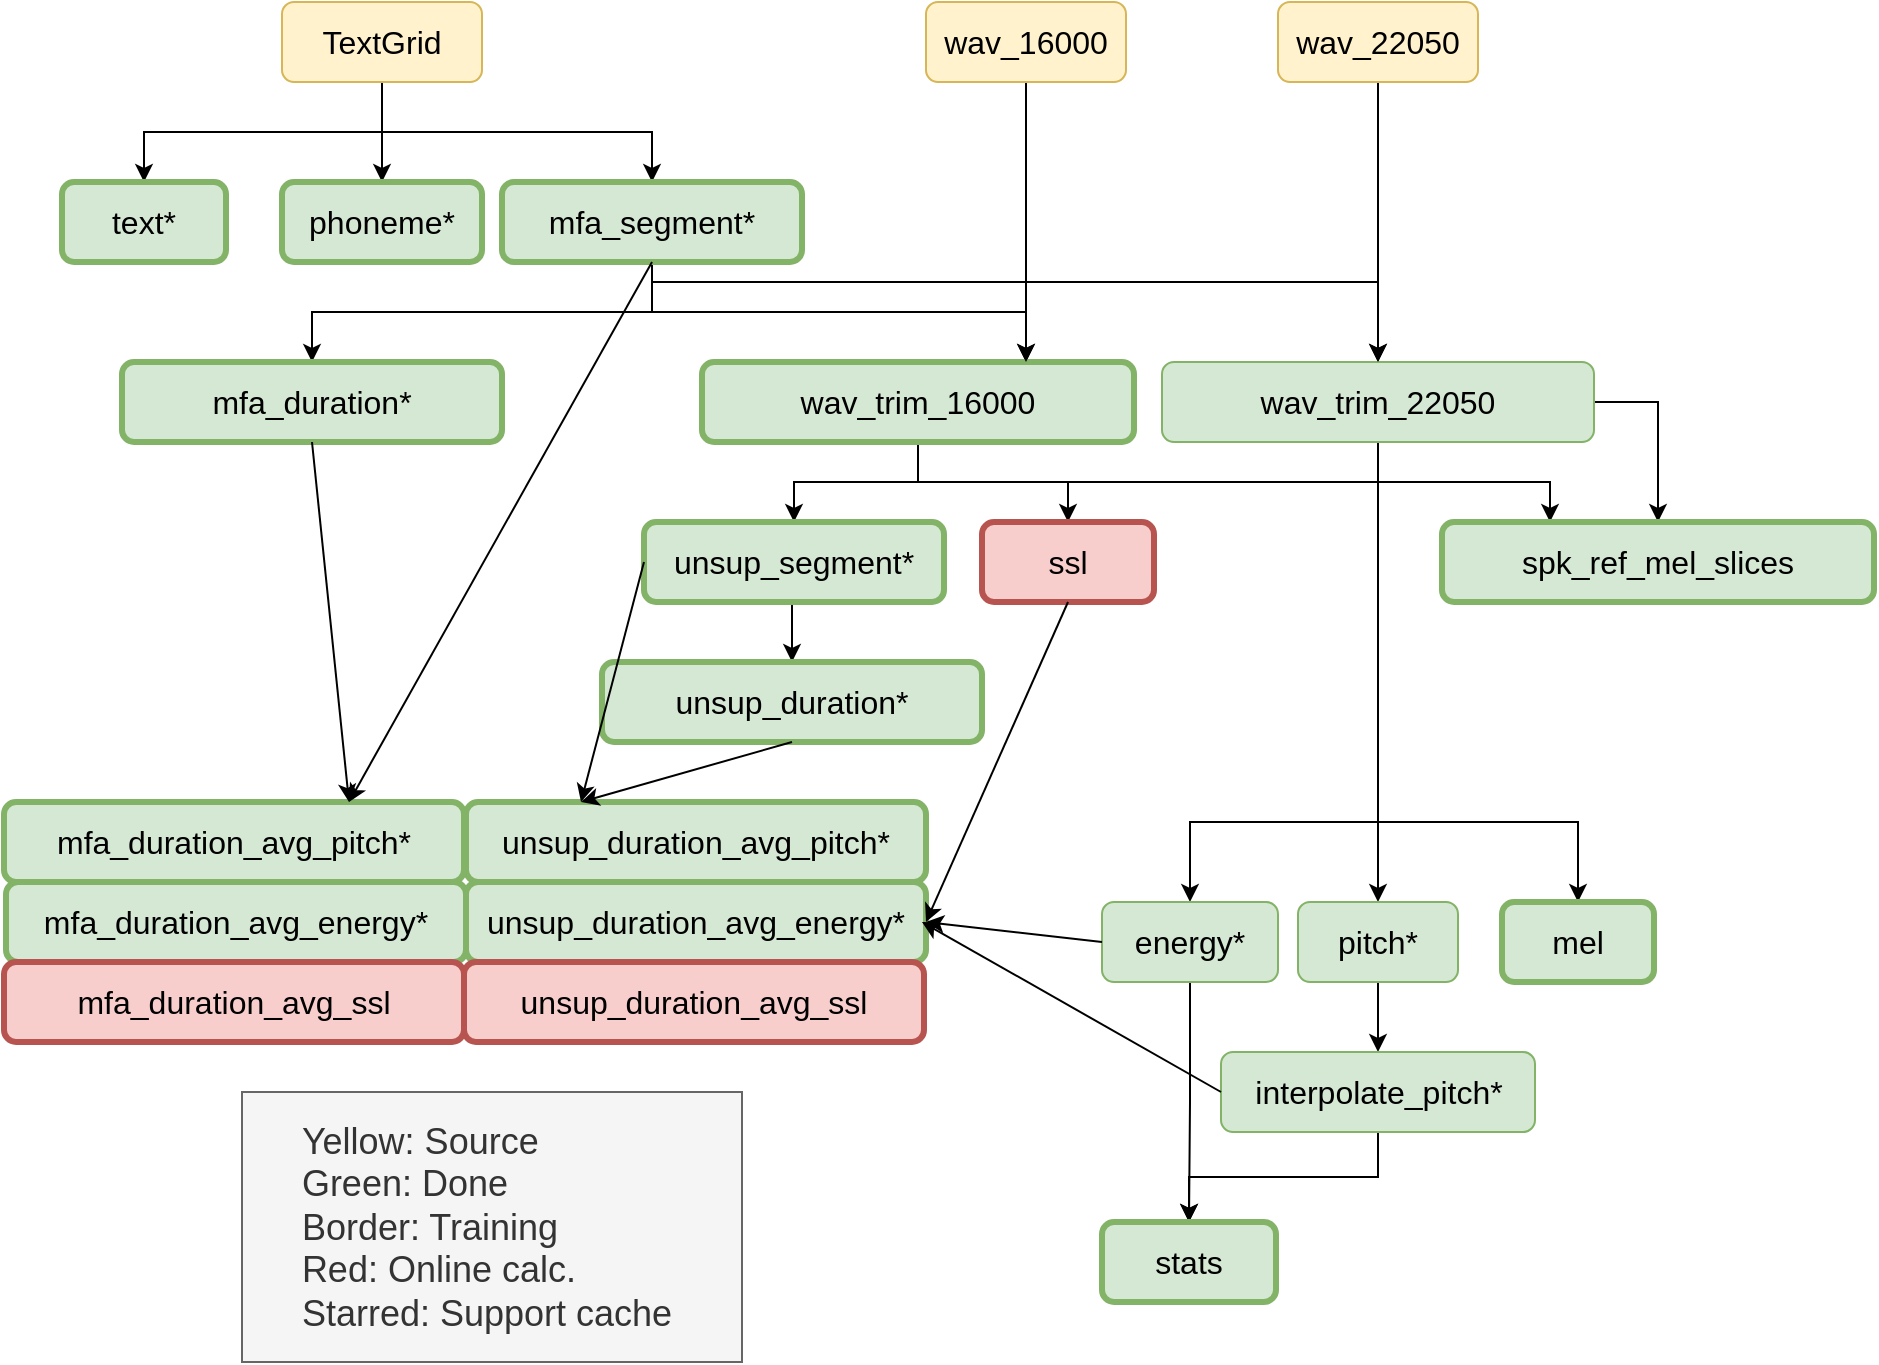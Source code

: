 <mxfile version="18.0.0" type="device"><diagram id="65kglMMctCHjFx8GvsJr" name="Page-1"><mxGraphModel dx="2249" dy="754" grid="1" gridSize="10" guides="1" tooltips="1" connect="1" arrows="1" fold="1" page="1" pageScale="1" pageWidth="827" pageHeight="1169" math="0" shadow="0"><root><mxCell id="0"/><mxCell id="1" parent="0"/><mxCell id="fqpWXXNJhEZMpvIaMgmj-24" style="edgeStyle=orthogonalEdgeStyle;rounded=0;orthogonalLoop=1;jettySize=auto;html=1;exitX=0.5;exitY=1;exitDx=0;exitDy=0;entryX=0.5;entryY=0;entryDx=0;entryDy=0;fontSize=16;" parent="1" source="fqpWXXNJhEZMpvIaMgmj-1" target="fqpWXXNJhEZMpvIaMgmj-8" edge="1"><mxGeometry relative="1" as="geometry"/></mxCell><mxCell id="fqpWXXNJhEZMpvIaMgmj-25" style="edgeStyle=orthogonalEdgeStyle;rounded=0;orthogonalLoop=1;jettySize=auto;html=1;exitX=0.5;exitY=1;exitDx=0;exitDy=0;entryX=0.5;entryY=0;entryDx=0;entryDy=0;fontSize=16;" parent="1" source="fqpWXXNJhEZMpvIaMgmj-1" target="fqpWXXNJhEZMpvIaMgmj-23" edge="1"><mxGeometry relative="1" as="geometry"/></mxCell><mxCell id="fqpWXXNJhEZMpvIaMgmj-26" style="edgeStyle=orthogonalEdgeStyle;rounded=0;orthogonalLoop=1;jettySize=auto;html=1;exitX=0.5;exitY=1;exitDx=0;exitDy=0;entryX=0.5;entryY=0;entryDx=0;entryDy=0;fontSize=16;" parent="1" source="fqpWXXNJhEZMpvIaMgmj-1" target="fqpWXXNJhEZMpvIaMgmj-9" edge="1"><mxGeometry relative="1" as="geometry"/></mxCell><mxCell id="fqpWXXNJhEZMpvIaMgmj-1" value="&lt;font style=&quot;font-size: 16px;&quot;&gt;TextGrid&lt;/font&gt;" style="rounded=1;whiteSpace=wrap;html=1;fillColor=#fff2cc;strokeColor=#d6b656;" parent="1" vertex="1"><mxGeometry x="110" y="40" width="100" height="40" as="geometry"/></mxCell><mxCell id="fqpWXXNJhEZMpvIaMgmj-28" style="edgeStyle=orthogonalEdgeStyle;rounded=0;orthogonalLoop=1;jettySize=auto;html=1;exitX=0.5;exitY=1;exitDx=0;exitDy=0;entryX=0.75;entryY=0;entryDx=0;entryDy=0;fontSize=16;" parent="1" source="fqpWXXNJhEZMpvIaMgmj-2" target="fqpWXXNJhEZMpvIaMgmj-6" edge="1"><mxGeometry relative="1" as="geometry"/></mxCell><mxCell id="fqpWXXNJhEZMpvIaMgmj-2" value="&lt;font style=&quot;font-size: 16px;&quot;&gt;wav_16000&lt;/font&gt;" style="rounded=1;whiteSpace=wrap;html=1;fillColor=#fff2cc;strokeColor=#d6b656;" parent="1" vertex="1"><mxGeometry x="432" y="40" width="100" height="40" as="geometry"/></mxCell><mxCell id="fqpWXXNJhEZMpvIaMgmj-31" style="edgeStyle=orthogonalEdgeStyle;rounded=0;orthogonalLoop=1;jettySize=auto;html=1;entryX=0.5;entryY=0;entryDx=0;entryDy=0;fontSize=16;" parent="1" source="fqpWXXNJhEZMpvIaMgmj-3" target="fqpWXXNJhEZMpvIaMgmj-7" edge="1"><mxGeometry relative="1" as="geometry"/></mxCell><mxCell id="fqpWXXNJhEZMpvIaMgmj-3" value="&lt;font style=&quot;font-size: 16px;&quot;&gt;wav_22050&lt;/font&gt;" style="rounded=1;whiteSpace=wrap;html=1;fillColor=#fff2cc;strokeColor=#d6b656;" parent="1" vertex="1"><mxGeometry x="608" y="40" width="100" height="40" as="geometry"/></mxCell><mxCell id="fqpWXXNJhEZMpvIaMgmj-39" style="edgeStyle=orthogonalEdgeStyle;rounded=0;orthogonalLoop=1;jettySize=auto;html=1;exitX=0.5;exitY=1;exitDx=0;exitDy=0;entryX=0.5;entryY=0;entryDx=0;entryDy=0;fontSize=16;" parent="1" source="fqpWXXNJhEZMpvIaMgmj-6" target="fqpWXXNJhEZMpvIaMgmj-21" edge="1"><mxGeometry relative="1" as="geometry"/></mxCell><mxCell id="fqpWXXNJhEZMpvIaMgmj-41" style="edgeStyle=orthogonalEdgeStyle;rounded=0;orthogonalLoop=1;jettySize=auto;html=1;exitX=0.5;exitY=1;exitDx=0;exitDy=0;entryX=0.5;entryY=0;entryDx=0;entryDy=0;fontSize=16;" parent="1" source="fqpWXXNJhEZMpvIaMgmj-6" target="fqpWXXNJhEZMpvIaMgmj-10" edge="1"><mxGeometry relative="1" as="geometry"/></mxCell><mxCell id="fqpWXXNJhEZMpvIaMgmj-74" style="edgeStyle=orthogonalEdgeStyle;rounded=0;orthogonalLoop=1;jettySize=auto;html=1;exitX=0.5;exitY=1;exitDx=0;exitDy=0;entryX=0.25;entryY=0;entryDx=0;entryDy=0;fontSize=18;" parent="1" source="fqpWXXNJhEZMpvIaMgmj-6" target="fqpWXXNJhEZMpvIaMgmj-73" edge="1"><mxGeometry relative="1" as="geometry"/></mxCell><mxCell id="fqpWXXNJhEZMpvIaMgmj-6" value="&lt;font style=&quot;font-size: 16px;&quot;&gt;wav_trim_16000&lt;/font&gt;" style="rounded=1;whiteSpace=wrap;html=1;fillColor=#d5e8d4;strokeColor=#82b366;strokeWidth=3;" parent="1" vertex="1"><mxGeometry x="320" y="220" width="216" height="40" as="geometry"/></mxCell><mxCell id="fqpWXXNJhEZMpvIaMgmj-33" style="edgeStyle=orthogonalEdgeStyle;rounded=0;orthogonalLoop=1;jettySize=auto;html=1;exitX=0.5;exitY=1;exitDx=0;exitDy=0;fontSize=16;" parent="1" source="fqpWXXNJhEZMpvIaMgmj-7" target="fqpWXXNJhEZMpvIaMgmj-13" edge="1"><mxGeometry relative="1" as="geometry"><Array as="points"><mxPoint x="658" y="450"/><mxPoint x="758" y="450"/></Array></mxGeometry></mxCell><mxCell id="fqpWXXNJhEZMpvIaMgmj-34" style="edgeStyle=orthogonalEdgeStyle;rounded=0;orthogonalLoop=1;jettySize=auto;html=1;exitX=0.5;exitY=1;exitDx=0;exitDy=0;entryX=0.5;entryY=0;entryDx=0;entryDy=0;fontSize=16;" parent="1" source="fqpWXXNJhEZMpvIaMgmj-7" target="fqpWXXNJhEZMpvIaMgmj-12" edge="1"><mxGeometry relative="1" as="geometry"/></mxCell><mxCell id="fqpWXXNJhEZMpvIaMgmj-36" style="edgeStyle=orthogonalEdgeStyle;rounded=0;orthogonalLoop=1;jettySize=auto;html=1;exitX=0.5;exitY=1;exitDx=0;exitDy=0;entryX=0.5;entryY=0;entryDx=0;entryDy=0;fontSize=16;" parent="1" source="fqpWXXNJhEZMpvIaMgmj-7" target="fqpWXXNJhEZMpvIaMgmj-11" edge="1"><mxGeometry relative="1" as="geometry"><Array as="points"><mxPoint x="658" y="450"/><mxPoint x="564" y="450"/></Array></mxGeometry></mxCell><mxCell id="fqpWXXNJhEZMpvIaMgmj-75" style="edgeStyle=orthogonalEdgeStyle;rounded=0;orthogonalLoop=1;jettySize=auto;html=1;exitX=1;exitY=0.5;exitDx=0;exitDy=0;entryX=0.5;entryY=0;entryDx=0;entryDy=0;fontSize=18;" parent="1" source="fqpWXXNJhEZMpvIaMgmj-7" target="fqpWXXNJhEZMpvIaMgmj-73" edge="1"><mxGeometry relative="1" as="geometry"/></mxCell><mxCell id="fqpWXXNJhEZMpvIaMgmj-7" value="&lt;font style=&quot;font-size: 16px;&quot;&gt;wav_trim_22050&lt;/font&gt;" style="rounded=1;whiteSpace=wrap;html=1;fillColor=#d5e8d4;strokeColor=#82b366;" parent="1" vertex="1"><mxGeometry x="550" y="220" width="216" height="40" as="geometry"/></mxCell><mxCell id="fqpWXXNJhEZMpvIaMgmj-8" value="&lt;font style=&quot;font-size: 16px;&quot;&gt;phoneme*&lt;/font&gt;" style="rounded=1;whiteSpace=wrap;html=1;fillColor=#d5e8d4;strokeColor=#82b366;strokeWidth=3;" parent="1" vertex="1"><mxGeometry x="110" y="130" width="100" height="40" as="geometry"/></mxCell><mxCell id="fqpWXXNJhEZMpvIaMgmj-29" style="edgeStyle=orthogonalEdgeStyle;rounded=0;orthogonalLoop=1;jettySize=auto;html=1;exitX=0.5;exitY=1;exitDx=0;exitDy=0;entryX=0.75;entryY=0;entryDx=0;entryDy=0;fontSize=16;" parent="1" source="fqpWXXNJhEZMpvIaMgmj-9" target="fqpWXXNJhEZMpvIaMgmj-6" edge="1"><mxGeometry relative="1" as="geometry"/></mxCell><mxCell id="fqpWXXNJhEZMpvIaMgmj-32" style="edgeStyle=orthogonalEdgeStyle;rounded=0;orthogonalLoop=1;jettySize=auto;html=1;exitX=0.5;exitY=1;exitDx=0;exitDy=0;entryX=0.5;entryY=0;entryDx=0;entryDy=0;fontSize=16;" parent="1" source="fqpWXXNJhEZMpvIaMgmj-9" target="fqpWXXNJhEZMpvIaMgmj-7" edge="1"><mxGeometry relative="1" as="geometry"><Array as="points"><mxPoint x="295" y="180"/><mxPoint x="658" y="180"/></Array></mxGeometry></mxCell><mxCell id="fqpWXXNJhEZMpvIaMgmj-58" style="edgeStyle=orthogonalEdgeStyle;rounded=0;orthogonalLoop=1;jettySize=auto;html=1;exitX=0.5;exitY=1;exitDx=0;exitDy=0;entryX=0.5;entryY=0;entryDx=0;entryDy=0;fontSize=16;" parent="1" source="fqpWXXNJhEZMpvIaMgmj-9" target="fqpWXXNJhEZMpvIaMgmj-56" edge="1"><mxGeometry relative="1" as="geometry"/></mxCell><mxCell id="fqpWXXNJhEZMpvIaMgmj-9" value="&lt;font style=&quot;font-size: 16px;&quot;&gt;mfa_segment*&lt;/font&gt;" style="rounded=1;whiteSpace=wrap;html=1;fillColor=#d5e8d4;strokeColor=#82b366;strokeWidth=3;" parent="1" vertex="1"><mxGeometry x="220" y="130" width="150" height="40" as="geometry"/></mxCell><mxCell id="fqpWXXNJhEZMpvIaMgmj-69" style="edgeStyle=orthogonalEdgeStyle;rounded=0;orthogonalLoop=1;jettySize=auto;html=1;exitX=0.5;exitY=1;exitDx=0;exitDy=0;entryX=0.5;entryY=0;entryDx=0;entryDy=0;fontSize=18;" parent="1" source="fqpWXXNJhEZMpvIaMgmj-10" target="fqpWXXNJhEZMpvIaMgmj-54" edge="1"><mxGeometry relative="1" as="geometry"/></mxCell><mxCell id="fqpWXXNJhEZMpvIaMgmj-10" value="&lt;font style=&quot;font-size: 16px;&quot;&gt;unsup_segment*&lt;/font&gt;" style="rounded=1;whiteSpace=wrap;html=1;fillColor=#d5e8d4;strokeColor=#82b366;strokeWidth=3;" parent="1" vertex="1"><mxGeometry x="291" y="300" width="150" height="40" as="geometry"/></mxCell><mxCell id="fqpWXXNJhEZMpvIaMgmj-77" style="edgeStyle=orthogonalEdgeStyle;rounded=0;orthogonalLoop=1;jettySize=auto;html=1;exitX=0.5;exitY=1;exitDx=0;exitDy=0;entryX=0.5;entryY=0;entryDx=0;entryDy=0;fontSize=18;" parent="1" source="fqpWXXNJhEZMpvIaMgmj-11" target="fqpWXXNJhEZMpvIaMgmj-20" edge="1"><mxGeometry relative="1" as="geometry"/></mxCell><mxCell id="fqpWXXNJhEZMpvIaMgmj-11" value="&lt;font style=&quot;font-size: 16px;&quot;&gt;energy*&lt;/font&gt;" style="rounded=1;whiteSpace=wrap;html=1;fillColor=#d5e8d4;strokeColor=#82b366;" parent="1" vertex="1"><mxGeometry x="520" y="490" width="88" height="40" as="geometry"/></mxCell><mxCell id="fqpWXXNJhEZMpvIaMgmj-35" style="edgeStyle=orthogonalEdgeStyle;rounded=0;orthogonalLoop=1;jettySize=auto;html=1;exitX=0.5;exitY=1;exitDx=0;exitDy=0;entryX=0.5;entryY=0;entryDx=0;entryDy=0;fontSize=16;" parent="1" source="fqpWXXNJhEZMpvIaMgmj-12" target="fqpWXXNJhEZMpvIaMgmj-18" edge="1"><mxGeometry relative="1" as="geometry"/></mxCell><mxCell id="fqpWXXNJhEZMpvIaMgmj-12" value="&lt;font style=&quot;font-size: 16px;&quot;&gt;pitch*&lt;/font&gt;" style="rounded=1;whiteSpace=wrap;html=1;fillColor=#d5e8d4;strokeColor=#82b366;" parent="1" vertex="1"><mxGeometry x="618" y="490" width="80" height="40" as="geometry"/></mxCell><mxCell id="fqpWXXNJhEZMpvIaMgmj-13" value="&lt;font style=&quot;font-size: 16px;&quot;&gt;mel&lt;/font&gt;" style="rounded=1;whiteSpace=wrap;html=1;fillColor=#d5e8d4;strokeColor=#82b366;strokeWidth=3;" parent="1" vertex="1"><mxGeometry x="720" y="490" width="76" height="40" as="geometry"/></mxCell><mxCell id="fqpWXXNJhEZMpvIaMgmj-14" value="&lt;font style=&quot;font-size: 16px;&quot;&gt;unsup_duration_avg_pitch*&lt;/font&gt;" style="rounded=1;whiteSpace=wrap;html=1;strokeWidth=3;fillColor=#d5e8d4;strokeColor=#82b366;" parent="1" vertex="1"><mxGeometry x="202" y="440" width="230" height="40" as="geometry"/></mxCell><mxCell id="fqpWXXNJhEZMpvIaMgmj-15" value="&lt;font style=&quot;font-size: 16px;&quot;&gt;mfa_duration_avg_energy*&lt;/font&gt;" style="rounded=1;whiteSpace=wrap;html=1;strokeWidth=3;fillColor=#d5e8d4;strokeColor=#82b366;" parent="1" vertex="1"><mxGeometry x="-28" y="480" width="230" height="40" as="geometry"/></mxCell><mxCell id="fqpWXXNJhEZMpvIaMgmj-16" value="&lt;font style=&quot;font-size: 16px;&quot;&gt;unsup_duration_avg_energy*&lt;/font&gt;" style="rounded=1;whiteSpace=wrap;html=1;strokeWidth=3;fillColor=#d5e8d4;strokeColor=#82b366;" parent="1" vertex="1"><mxGeometry x="202" y="480" width="230" height="40" as="geometry"/></mxCell><mxCell id="fqpWXXNJhEZMpvIaMgmj-17" value="&lt;font style=&quot;font-size: 16px;&quot;&gt;mfa_duration_avg_pitch*&lt;/font&gt;" style="rounded=1;whiteSpace=wrap;html=1;strokeWidth=3;fillColor=#d5e8d4;strokeColor=#82b366;" parent="1" vertex="1"><mxGeometry x="-29" y="440" width="230" height="40" as="geometry"/></mxCell><mxCell id="fqpWXXNJhEZMpvIaMgmj-78" style="edgeStyle=orthogonalEdgeStyle;rounded=0;orthogonalLoop=1;jettySize=auto;html=1;exitX=0.5;exitY=1;exitDx=0;exitDy=0;entryX=0.5;entryY=0;entryDx=0;entryDy=0;fontSize=18;" parent="1" source="fqpWXXNJhEZMpvIaMgmj-18" target="fqpWXXNJhEZMpvIaMgmj-20" edge="1"><mxGeometry relative="1" as="geometry"/></mxCell><mxCell id="fqpWXXNJhEZMpvIaMgmj-18" value="&lt;font style=&quot;font-size: 16px;&quot;&gt;interpolate_pitch*&lt;/font&gt;" style="rounded=1;whiteSpace=wrap;html=1;fillColor=#d5e8d4;strokeColor=#82b366;" parent="1" vertex="1"><mxGeometry x="579.5" y="565" width="157" height="40" as="geometry"/></mxCell><mxCell id="fqpWXXNJhEZMpvIaMgmj-20" value="&lt;font style=&quot;font-size: 16px;&quot;&gt;stats&lt;/font&gt;" style="rounded=1;whiteSpace=wrap;html=1;strokeWidth=3;fillColor=#d5e8d4;strokeColor=#82b366;" parent="1" vertex="1"><mxGeometry x="520" y="650" width="87" height="40" as="geometry"/></mxCell><mxCell id="fqpWXXNJhEZMpvIaMgmj-21" value="&lt;span style=&quot;font-size: 16px;&quot;&gt;ssl&lt;/span&gt;" style="rounded=1;whiteSpace=wrap;html=1;strokeWidth=3;fillColor=#f8cecc;strokeColor=#b85450;" parent="1" vertex="1"><mxGeometry x="460" y="300" width="86" height="40" as="geometry"/></mxCell><mxCell id="fqpWXXNJhEZMpvIaMgmj-23" value="&lt;font style=&quot;font-size: 16px;&quot;&gt;text*&lt;/font&gt;" style="rounded=1;whiteSpace=wrap;html=1;strokeWidth=3;fillColor=#d5e8d4;strokeColor=#82b366;" parent="1" vertex="1"><mxGeometry y="130" width="82" height="40" as="geometry"/></mxCell><mxCell id="fqpWXXNJhEZMpvIaMgmj-54" value="&lt;span style=&quot;font-size: 16px;&quot;&gt;unsup_duration*&lt;/span&gt;" style="rounded=1;whiteSpace=wrap;html=1;strokeWidth=3;fillColor=#d5e8d4;strokeColor=#82b366;" parent="1" vertex="1"><mxGeometry x="270" y="370" width="190" height="40" as="geometry"/></mxCell><mxCell id="fqpWXXNJhEZMpvIaMgmj-56" value="&lt;span style=&quot;font-size: 16px;&quot;&gt;mfa_duration*&lt;/span&gt;" style="rounded=1;whiteSpace=wrap;html=1;strokeWidth=3;fillColor=#d5e8d4;strokeColor=#82b366;" parent="1" vertex="1"><mxGeometry x="30" y="220" width="190" height="40" as="geometry"/></mxCell><mxCell id="fqpWXXNJhEZMpvIaMgmj-59" value="&lt;div style=&quot;text-align: left; font-size: 18px;&quot;&gt;&lt;span style=&quot;background-color: initial;&quot;&gt;&lt;font style=&quot;font-size: 18px;&quot;&gt;Yellow: Source&lt;/font&gt;&lt;/span&gt;&lt;/div&gt;&lt;div style=&quot;text-align: left; font-size: 18px;&quot;&gt;&lt;span style=&quot;background-color: initial;&quot;&gt;&lt;font style=&quot;font-size: 18px;&quot;&gt;Green: Done&lt;/font&gt;&lt;/span&gt;&lt;/div&gt;&lt;div style=&quot;text-align: left; font-size: 18px;&quot;&gt;&lt;font style=&quot;font-size: 18px;&quot;&gt;Border: Training&lt;/font&gt;&lt;/div&gt;&lt;div style=&quot;text-align: left; font-size: 18px;&quot;&gt;Red: Online calc.&amp;nbsp;&lt;/div&gt;&lt;div style=&quot;text-align: left; font-size: 18px;&quot;&gt;Starred: Support cache&amp;nbsp;&lt;/div&gt;" style="text;html=1;align=center;verticalAlign=middle;whiteSpace=wrap;rounded=0;fontSize=16;strokeColor=#666666;fillColor=#f5f5f5;fontColor=#333333;" parent="1" vertex="1"><mxGeometry x="90" y="585" width="250" height="135" as="geometry"/></mxCell><mxCell id="fqpWXXNJhEZMpvIaMgmj-61" value="&lt;font style=&quot;font-size: 16px;&quot;&gt;mfa_duration_avg_ssl&lt;/font&gt;" style="rounded=1;whiteSpace=wrap;html=1;strokeWidth=3;fillColor=#f8cecc;strokeColor=#b85450;" parent="1" vertex="1"><mxGeometry x="-29" y="520" width="230" height="40" as="geometry"/></mxCell><mxCell id="fqpWXXNJhEZMpvIaMgmj-62" value="&lt;font style=&quot;font-size: 16px;&quot;&gt;unsup_duration_avg_ssl&lt;/font&gt;" style="rounded=1;whiteSpace=wrap;html=1;strokeWidth=3;fillColor=#f8cecc;strokeColor=#b85450;" parent="1" vertex="1"><mxGeometry x="201" y="520" width="230" height="40" as="geometry"/></mxCell><mxCell id="fqpWXXNJhEZMpvIaMgmj-64" value="" style="endArrow=classic;html=1;rounded=0;fontSize=18;entryX=0.75;entryY=0;entryDx=0;entryDy=0;exitX=0.5;exitY=1;exitDx=0;exitDy=0;" parent="1" source="fqpWXXNJhEZMpvIaMgmj-9" target="fqpWXXNJhEZMpvIaMgmj-17" edge="1"><mxGeometry width="50" height="50" relative="1" as="geometry"><mxPoint x="390" y="470" as="sourcePoint"/><mxPoint x="440" y="420" as="targetPoint"/></mxGeometry></mxCell><mxCell id="fqpWXXNJhEZMpvIaMgmj-66" value="" style="endArrow=classic;html=1;rounded=0;fontSize=18;entryX=1;entryY=0.5;entryDx=0;entryDy=0;exitX=0;exitY=0.5;exitDx=0;exitDy=0;" parent="1" source="fqpWXXNJhEZMpvIaMgmj-11" target="fqpWXXNJhEZMpvIaMgmj-16" edge="1"><mxGeometry width="50" height="50" relative="1" as="geometry"><mxPoint x="515" y="350" as="sourcePoint"/><mxPoint x="376" y="430" as="targetPoint"/></mxGeometry></mxCell><mxCell id="fqpWXXNJhEZMpvIaMgmj-67" value="" style="endArrow=classic;html=1;rounded=0;fontSize=18;exitX=0;exitY=0.5;exitDx=0;exitDy=0;" parent="1" source="fqpWXXNJhEZMpvIaMgmj-18" edge="1"><mxGeometry width="50" height="50" relative="1" as="geometry"><mxPoint x="530" y="520" as="sourcePoint"/><mxPoint x="430" y="500" as="targetPoint"/></mxGeometry></mxCell><mxCell id="fqpWXXNJhEZMpvIaMgmj-68" value="" style="endArrow=classic;html=1;rounded=0;fontSize=18;entryX=1;entryY=0.5;entryDx=0;entryDy=0;exitX=0.5;exitY=1;exitDx=0;exitDy=0;" parent="1" source="fqpWXXNJhEZMpvIaMgmj-21" target="fqpWXXNJhEZMpvIaMgmj-16" edge="1"><mxGeometry width="50" height="50" relative="1" as="geometry"><mxPoint x="464.75" y="500" as="sourcePoint"/><mxPoint x="265.25" y="420" as="targetPoint"/></mxGeometry></mxCell><mxCell id="fqpWXXNJhEZMpvIaMgmj-72" value="" style="endArrow=classic;html=1;rounded=0;fontSize=18;entryX=0.25;entryY=0;entryDx=0;entryDy=0;exitX=0;exitY=0.5;exitDx=0;exitDy=0;" parent="1" source="fqpWXXNJhEZMpvIaMgmj-10" target="fqpWXXNJhEZMpvIaMgmj-14" edge="1"><mxGeometry width="50" height="50" relative="1" as="geometry"><mxPoint x="305" y="180" as="sourcePoint"/><mxPoint x="138.1" y="429" as="targetPoint"/></mxGeometry></mxCell><mxCell id="fqpWXXNJhEZMpvIaMgmj-73" value="&lt;font style=&quot;font-size: 16px;&quot;&gt;spk_ref_mel_slices&lt;/font&gt;" style="rounded=1;whiteSpace=wrap;html=1;fillColor=#d5e8d4;strokeColor=#82b366;strokeWidth=3;" parent="1" vertex="1"><mxGeometry x="690" y="300" width="216" height="40" as="geometry"/></mxCell><mxCell id="fqpWXXNJhEZMpvIaMgmj-80" value="" style="endArrow=classic;html=1;rounded=0;fontSize=18;exitX=0.5;exitY=1;exitDx=0;exitDy=0;entryX=0.75;entryY=0;entryDx=0;entryDy=0;" parent="1" source="fqpWXXNJhEZMpvIaMgmj-56" target="fqpWXXNJhEZMpvIaMgmj-17" edge="1"><mxGeometry width="50" height="50" relative="1" as="geometry"><mxPoint x="305" y="180" as="sourcePoint"/><mxPoint x="200" y="440" as="targetPoint"/></mxGeometry></mxCell><mxCell id="fqpWXXNJhEZMpvIaMgmj-81" value="" style="endArrow=classic;html=1;rounded=0;fontSize=18;entryX=0.25;entryY=0;entryDx=0;entryDy=0;exitX=0.5;exitY=1;exitDx=0;exitDy=0;" parent="1" source="fqpWXXNJhEZMpvIaMgmj-54" target="fqpWXXNJhEZMpvIaMgmj-14" edge="1"><mxGeometry width="50" height="50" relative="1" as="geometry"><mxPoint x="301" y="330" as="sourcePoint"/><mxPoint x="212" y="450" as="targetPoint"/></mxGeometry></mxCell></root></mxGraphModel></diagram></mxfile>